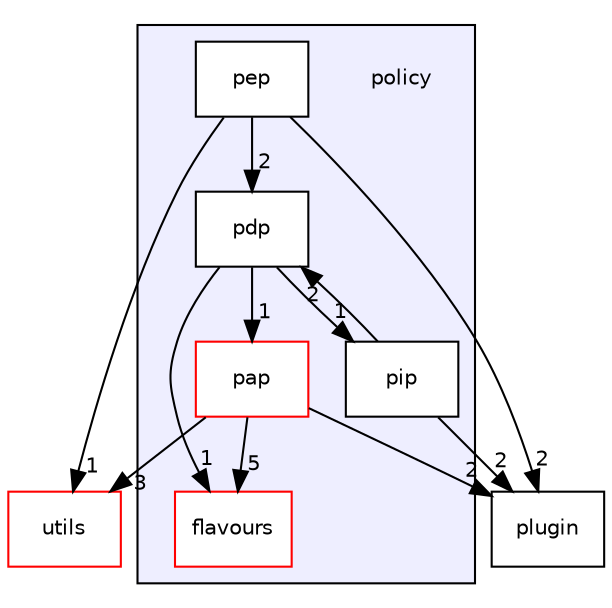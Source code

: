 digraph "policy" {
  compound=true
  node [ fontsize="10", fontname="Helvetica"];
  edge [ labelfontsize="10", labelfontname="Helvetica"];
  subgraph clusterdir_eb07bcf3f6bbebad6f759869cfa1383b {
    graph [ bgcolor="#eeeeff", pencolor="black", label="" URL="dir_eb07bcf3f6bbebad6f759869cfa1383b.html"];
    dir_eb07bcf3f6bbebad6f759869cfa1383b [shape=plaintext label="policy"];
    dir_00f9acfe637aef9d827230e0105c5364 [shape=box label="flavours" color="red" fillcolor="white" style="filled" URL="dir_00f9acfe637aef9d827230e0105c5364.html"];
    dir_7dd55868d3a32549fc22ba06774a2c51 [shape=box label="pap" color="red" fillcolor="white" style="filled" URL="dir_7dd55868d3a32549fc22ba06774a2c51.html"];
    dir_f3302dca49b2645dacdf3609af9e459f [shape=box label="pdp" color="black" fillcolor="white" style="filled" URL="dir_f3302dca49b2645dacdf3609af9e459f.html"];
    dir_f1d96456fbff7fc218aa2569d0511cbe [shape=box label="pep" color="black" fillcolor="white" style="filled" URL="dir_f1d96456fbff7fc218aa2569d0511cbe.html"];
    dir_cf79399dda2cccfa5591927c5f79cecd [shape=box label="pip" color="black" fillcolor="white" style="filled" URL="dir_cf79399dda2cccfa5591927c5f79cecd.html"];
  }
  dir_cbdb8362360e11eafe2fa3bc74cf0ffd [shape=box label="utils" fillcolor="white" style="filled" color="red" URL="dir_cbdb8362360e11eafe2fa3bc74cf0ffd.html"];
  dir_b4c3aec6cd8f28418150dce663061cfa [shape=box label="plugin" URL="dir_b4c3aec6cd8f28418150dce663061cfa.html"];
  dir_7dd55868d3a32549fc22ba06774a2c51->dir_00f9acfe637aef9d827230e0105c5364 [headlabel="5", labeldistance=1.5 headhref="dir_000011_000006.html"];
  dir_7dd55868d3a32549fc22ba06774a2c51->dir_cbdb8362360e11eafe2fa3bc74cf0ffd [headlabel="3", labeldistance=1.5 headhref="dir_000011_000008.html"];
  dir_7dd55868d3a32549fc22ba06774a2c51->dir_b4c3aec6cd8f28418150dce663061cfa [headlabel="2", labeldistance=1.5 headhref="dir_000011_000004.html"];
  dir_cf79399dda2cccfa5591927c5f79cecd->dir_f3302dca49b2645dacdf3609af9e459f [headlabel="2", labeldistance=1.5 headhref="dir_000018_000016.html"];
  dir_cf79399dda2cccfa5591927c5f79cecd->dir_b4c3aec6cd8f28418150dce663061cfa [headlabel="2", labeldistance=1.5 headhref="dir_000018_000004.html"];
  dir_f1d96456fbff7fc218aa2569d0511cbe->dir_cbdb8362360e11eafe2fa3bc74cf0ffd [headlabel="1", labeldistance=1.5 headhref="dir_000017_000008.html"];
  dir_f1d96456fbff7fc218aa2569d0511cbe->dir_f3302dca49b2645dacdf3609af9e459f [headlabel="2", labeldistance=1.5 headhref="dir_000017_000016.html"];
  dir_f1d96456fbff7fc218aa2569d0511cbe->dir_b4c3aec6cd8f28418150dce663061cfa [headlabel="2", labeldistance=1.5 headhref="dir_000017_000004.html"];
  dir_f3302dca49b2645dacdf3609af9e459f->dir_7dd55868d3a32549fc22ba06774a2c51 [headlabel="1", labeldistance=1.5 headhref="dir_000016_000011.html"];
  dir_f3302dca49b2645dacdf3609af9e459f->dir_00f9acfe637aef9d827230e0105c5364 [headlabel="1", labeldistance=1.5 headhref="dir_000016_000006.html"];
  dir_f3302dca49b2645dacdf3609af9e459f->dir_cf79399dda2cccfa5591927c5f79cecd [headlabel="1", labeldistance=1.5 headhref="dir_000016_000018.html"];
}
